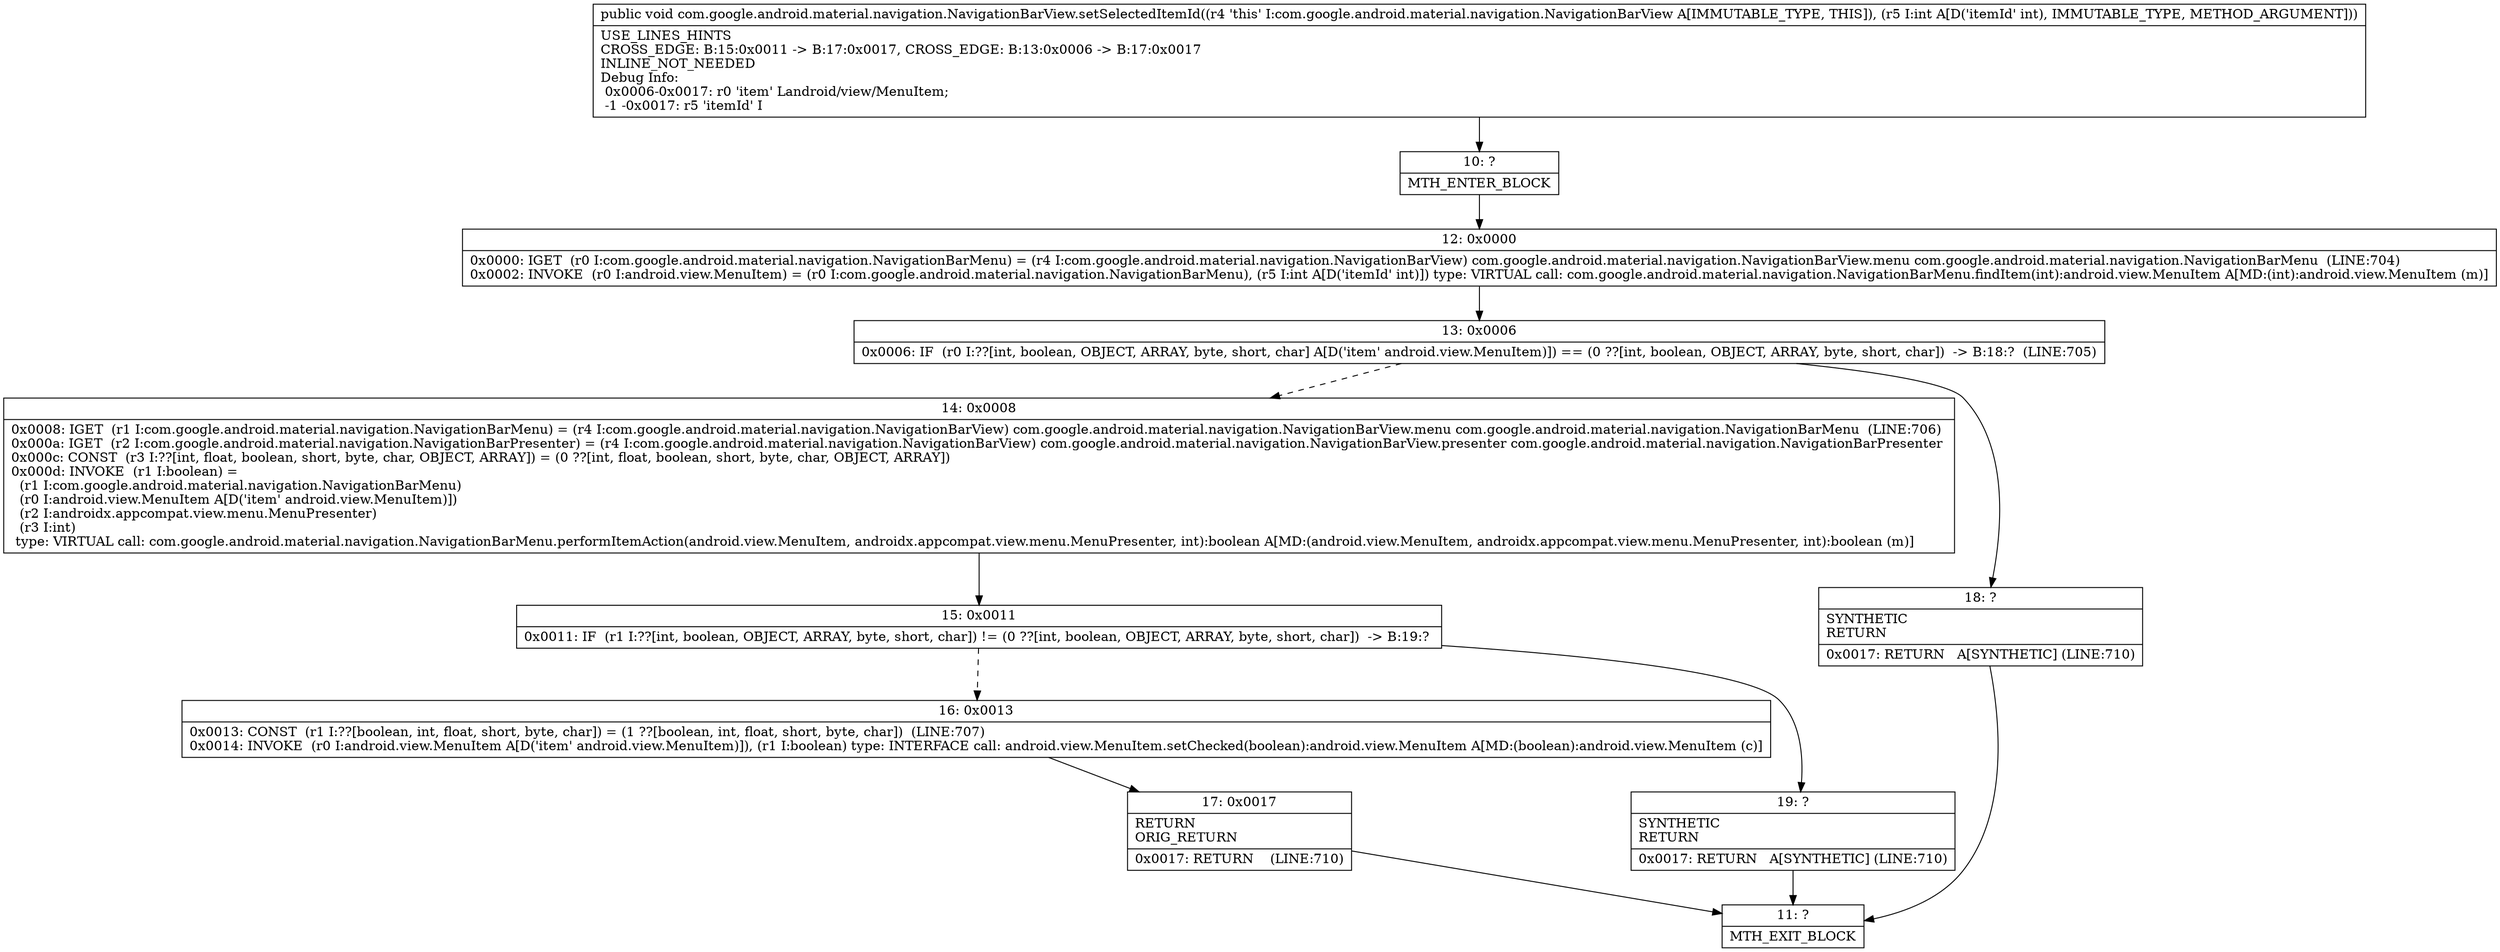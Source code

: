 digraph "CFG forcom.google.android.material.navigation.NavigationBarView.setSelectedItemId(I)V" {
Node_10 [shape=record,label="{10\:\ ?|MTH_ENTER_BLOCK\l}"];
Node_12 [shape=record,label="{12\:\ 0x0000|0x0000: IGET  (r0 I:com.google.android.material.navigation.NavigationBarMenu) = (r4 I:com.google.android.material.navigation.NavigationBarView) com.google.android.material.navigation.NavigationBarView.menu com.google.android.material.navigation.NavigationBarMenu  (LINE:704)\l0x0002: INVOKE  (r0 I:android.view.MenuItem) = (r0 I:com.google.android.material.navigation.NavigationBarMenu), (r5 I:int A[D('itemId' int)]) type: VIRTUAL call: com.google.android.material.navigation.NavigationBarMenu.findItem(int):android.view.MenuItem A[MD:(int):android.view.MenuItem (m)]\l}"];
Node_13 [shape=record,label="{13\:\ 0x0006|0x0006: IF  (r0 I:??[int, boolean, OBJECT, ARRAY, byte, short, char] A[D('item' android.view.MenuItem)]) == (0 ??[int, boolean, OBJECT, ARRAY, byte, short, char])  \-\> B:18:?  (LINE:705)\l}"];
Node_14 [shape=record,label="{14\:\ 0x0008|0x0008: IGET  (r1 I:com.google.android.material.navigation.NavigationBarMenu) = (r4 I:com.google.android.material.navigation.NavigationBarView) com.google.android.material.navigation.NavigationBarView.menu com.google.android.material.navigation.NavigationBarMenu  (LINE:706)\l0x000a: IGET  (r2 I:com.google.android.material.navigation.NavigationBarPresenter) = (r4 I:com.google.android.material.navigation.NavigationBarView) com.google.android.material.navigation.NavigationBarView.presenter com.google.android.material.navigation.NavigationBarPresenter \l0x000c: CONST  (r3 I:??[int, float, boolean, short, byte, char, OBJECT, ARRAY]) = (0 ??[int, float, boolean, short, byte, char, OBJECT, ARRAY]) \l0x000d: INVOKE  (r1 I:boolean) = \l  (r1 I:com.google.android.material.navigation.NavigationBarMenu)\l  (r0 I:android.view.MenuItem A[D('item' android.view.MenuItem)])\l  (r2 I:androidx.appcompat.view.menu.MenuPresenter)\l  (r3 I:int)\l type: VIRTUAL call: com.google.android.material.navigation.NavigationBarMenu.performItemAction(android.view.MenuItem, androidx.appcompat.view.menu.MenuPresenter, int):boolean A[MD:(android.view.MenuItem, androidx.appcompat.view.menu.MenuPresenter, int):boolean (m)]\l}"];
Node_15 [shape=record,label="{15\:\ 0x0011|0x0011: IF  (r1 I:??[int, boolean, OBJECT, ARRAY, byte, short, char]) != (0 ??[int, boolean, OBJECT, ARRAY, byte, short, char])  \-\> B:19:? \l}"];
Node_16 [shape=record,label="{16\:\ 0x0013|0x0013: CONST  (r1 I:??[boolean, int, float, short, byte, char]) = (1 ??[boolean, int, float, short, byte, char])  (LINE:707)\l0x0014: INVOKE  (r0 I:android.view.MenuItem A[D('item' android.view.MenuItem)]), (r1 I:boolean) type: INTERFACE call: android.view.MenuItem.setChecked(boolean):android.view.MenuItem A[MD:(boolean):android.view.MenuItem (c)]\l}"];
Node_17 [shape=record,label="{17\:\ 0x0017|RETURN\lORIG_RETURN\l|0x0017: RETURN    (LINE:710)\l}"];
Node_11 [shape=record,label="{11\:\ ?|MTH_EXIT_BLOCK\l}"];
Node_19 [shape=record,label="{19\:\ ?|SYNTHETIC\lRETURN\l|0x0017: RETURN   A[SYNTHETIC] (LINE:710)\l}"];
Node_18 [shape=record,label="{18\:\ ?|SYNTHETIC\lRETURN\l|0x0017: RETURN   A[SYNTHETIC] (LINE:710)\l}"];
MethodNode[shape=record,label="{public void com.google.android.material.navigation.NavigationBarView.setSelectedItemId((r4 'this' I:com.google.android.material.navigation.NavigationBarView A[IMMUTABLE_TYPE, THIS]), (r5 I:int A[D('itemId' int), IMMUTABLE_TYPE, METHOD_ARGUMENT]))  | USE_LINES_HINTS\lCROSS_EDGE: B:15:0x0011 \-\> B:17:0x0017, CROSS_EDGE: B:13:0x0006 \-\> B:17:0x0017\lINLINE_NOT_NEEDED\lDebug Info:\l  0x0006\-0x0017: r0 'item' Landroid\/view\/MenuItem;\l  \-1 \-0x0017: r5 'itemId' I\l}"];
MethodNode -> Node_10;Node_10 -> Node_12;
Node_12 -> Node_13;
Node_13 -> Node_14[style=dashed];
Node_13 -> Node_18;
Node_14 -> Node_15;
Node_15 -> Node_16[style=dashed];
Node_15 -> Node_19;
Node_16 -> Node_17;
Node_17 -> Node_11;
Node_19 -> Node_11;
Node_18 -> Node_11;
}

